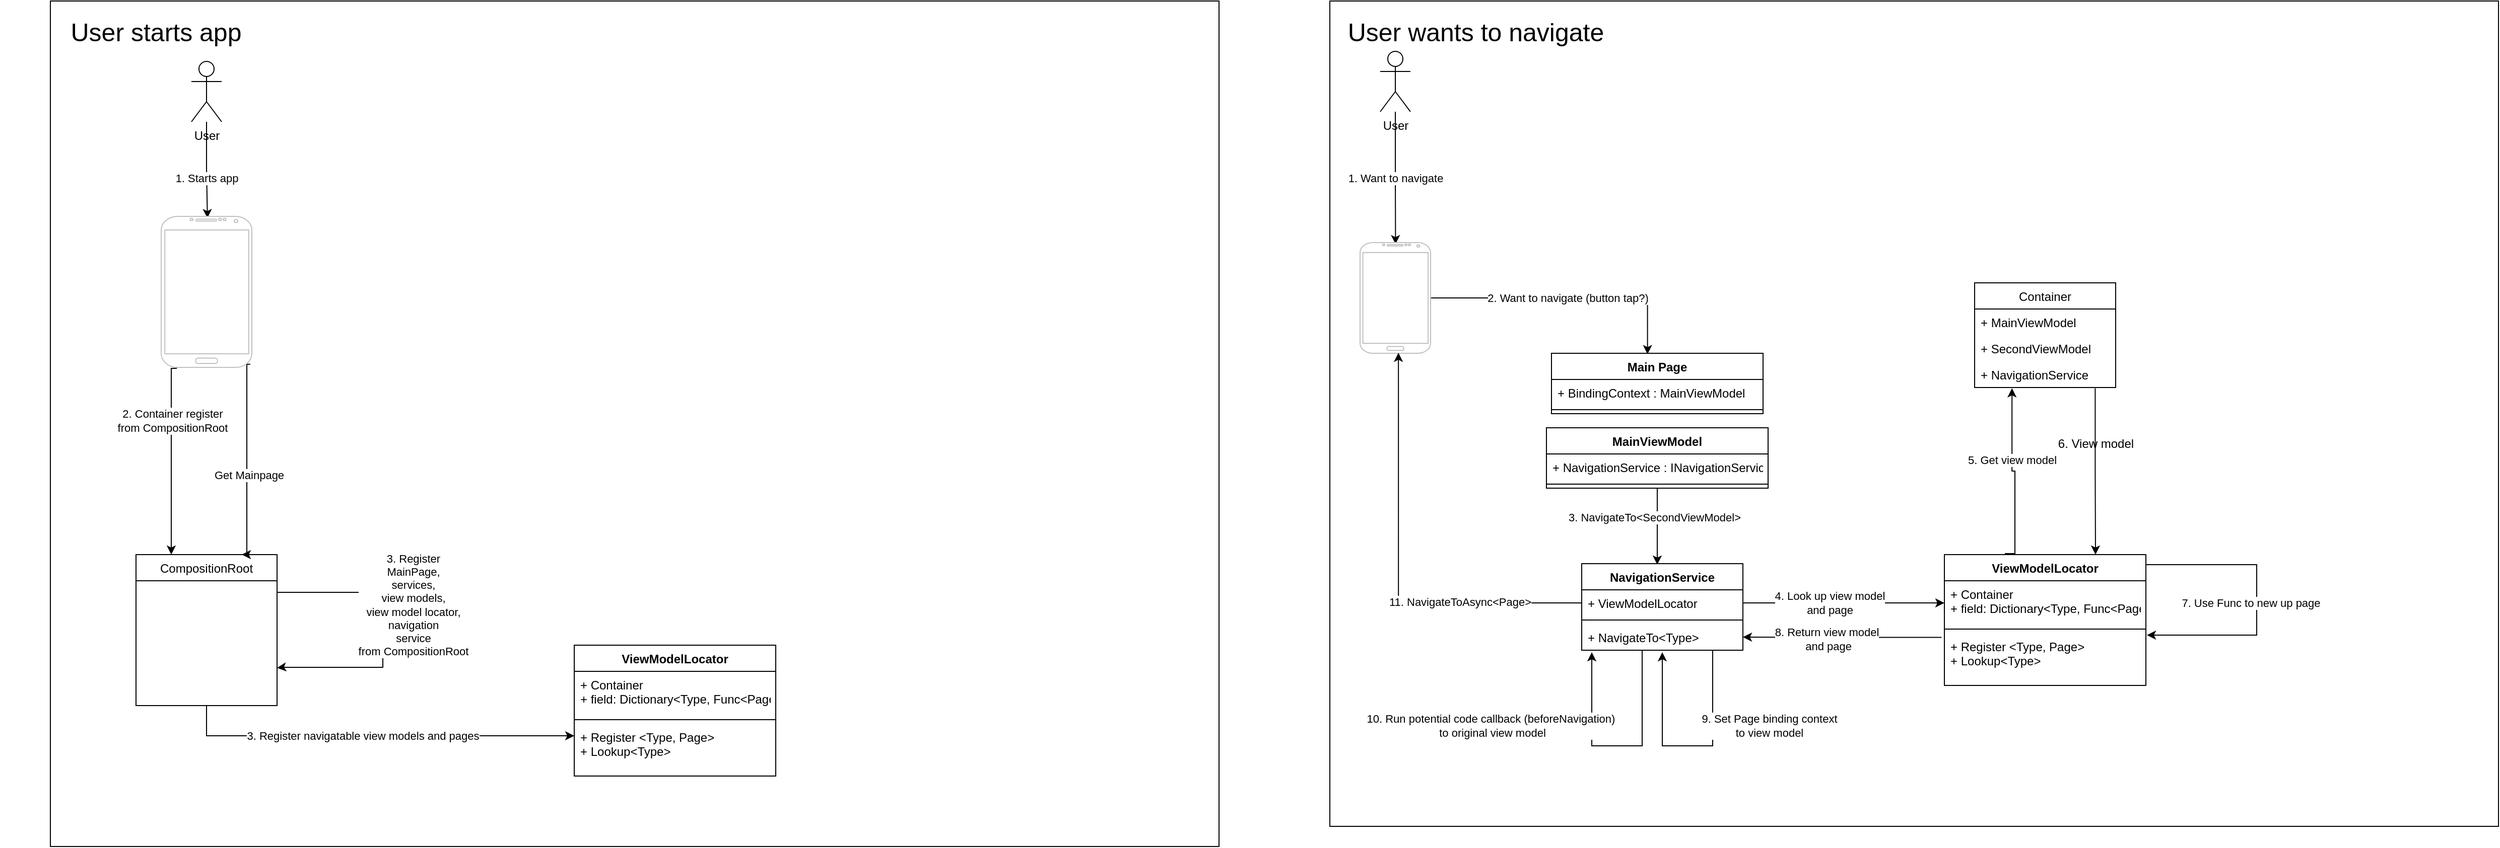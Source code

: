 <mxfile>
    <diagram id="RKfJ7IkMpNJa20s9aOot" name="Page-1">
        <mxGraphModel dx="2706" dy="2415" grid="1" gridSize="10" guides="1" tooltips="1" connect="1" arrows="1" fold="1" page="1" pageScale="1" pageWidth="1169" pageHeight="827" math="0" shadow="0">
            <root>
                <mxCell id="0"/>
                <mxCell id="1" parent="0"/>
                <mxCell id="70" value="" style="html=1;" vertex="1" parent="1">
                    <mxGeometry x="2510" y="-790" width="1160" height="820" as="geometry"/>
                </mxCell>
                <mxCell id="7" value="1. Want to navigate" style="edgeStyle=orthogonalEdgeStyle;rounded=0;orthogonalLoop=1;jettySize=auto;html=1;entryX=0.503;entryY=0.014;entryDx=0;entryDy=0;entryPerimeter=0;" edge="1" parent="1" source="2" target="6">
                    <mxGeometry relative="1" as="geometry"/>
                </mxCell>
                <mxCell id="2" value="User&lt;br&gt;" style="shape=umlActor;verticalLabelPosition=bottom;verticalAlign=top;html=1;" vertex="1" parent="1">
                    <mxGeometry x="2560" y="-740" width="30" height="60" as="geometry"/>
                </mxCell>
                <mxCell id="21" value="2. Want to navigate (button tap?)" style="edgeStyle=orthogonalEdgeStyle;rounded=0;orthogonalLoop=1;jettySize=auto;html=1;entryX=0.454;entryY=0.014;entryDx=0;entryDy=0;entryPerimeter=0;" edge="1" parent="1" source="6" target="10">
                    <mxGeometry relative="1" as="geometry"/>
                </mxCell>
                <mxCell id="6" value="" style="verticalLabelPosition=bottom;verticalAlign=top;html=1;shadow=0;dashed=0;strokeWidth=1;shape=mxgraph.android.phone2;strokeColor=#c0c0c0;" vertex="1" parent="1">
                    <mxGeometry x="2540" y="-550" width="70" height="110" as="geometry"/>
                </mxCell>
                <mxCell id="10" value="Main Page" style="swimlane;fontStyle=1;align=center;verticalAlign=top;childLayout=stackLayout;horizontal=1;startSize=26;horizontalStack=0;resizeParent=1;resizeParentMax=0;resizeLast=0;collapsible=1;marginBottom=0;" vertex="1" parent="1">
                    <mxGeometry x="2730" y="-440" width="210" height="60" as="geometry"/>
                </mxCell>
                <mxCell id="11" value="+ BindingContext : MainViewModel" style="text;strokeColor=none;fillColor=none;align=left;verticalAlign=top;spacingLeft=4;spacingRight=4;overflow=hidden;rotatable=0;points=[[0,0.5],[1,0.5]];portConstraint=eastwest;" vertex="1" parent="10">
                    <mxGeometry y="26" width="210" height="26" as="geometry"/>
                </mxCell>
                <mxCell id="12" value="" style="line;strokeWidth=1;fillColor=none;align=left;verticalAlign=middle;spacingTop=-1;spacingLeft=3;spacingRight=3;rotatable=0;labelPosition=right;points=[];portConstraint=eastwest;" vertex="1" parent="10">
                    <mxGeometry y="52" width="210" height="8" as="geometry"/>
                </mxCell>
                <mxCell id="23" style="edgeStyle=orthogonalEdgeStyle;rounded=0;orthogonalLoop=1;jettySize=auto;html=1;entryX=0.5;entryY=0;entryDx=0;entryDy=0;" edge="1" parent="1" source="15">
                    <mxGeometry relative="1" as="geometry">
                        <mxPoint x="2835" y="-230" as="targetPoint"/>
                    </mxGeometry>
                </mxCell>
                <mxCell id="24" value="3. NavigateTo&amp;lt;SecondViewModel&amp;gt;" style="edgeLabel;html=1;align=center;verticalAlign=middle;resizable=0;points=[];" vertex="1" connectable="0" parent="23">
                    <mxGeometry x="-0.258" y="-3" relative="1" as="geometry">
                        <mxPoint as="offset"/>
                    </mxGeometry>
                </mxCell>
                <mxCell id="15" value="MainViewModel" style="swimlane;fontStyle=1;align=center;verticalAlign=top;childLayout=stackLayout;horizontal=1;startSize=26;horizontalStack=0;resizeParent=1;resizeParentMax=0;resizeLast=0;collapsible=1;marginBottom=0;" vertex="1" parent="1">
                    <mxGeometry x="2725" y="-366" width="220" height="60" as="geometry"/>
                </mxCell>
                <mxCell id="16" value="+ NavigationService : INavigationService" style="text;strokeColor=none;fillColor=none;align=left;verticalAlign=top;spacingLeft=4;spacingRight=4;overflow=hidden;rotatable=0;points=[[0,0.5],[1,0.5]];portConstraint=eastwest;" vertex="1" parent="15">
                    <mxGeometry y="26" width="220" height="26" as="geometry"/>
                </mxCell>
                <mxCell id="17" value="" style="line;strokeWidth=1;fillColor=none;align=left;verticalAlign=middle;spacingTop=-1;spacingLeft=3;spacingRight=3;rotatable=0;labelPosition=right;points=[];portConstraint=eastwest;" vertex="1" parent="15">
                    <mxGeometry y="52" width="220" height="8" as="geometry"/>
                </mxCell>
                <mxCell id="52" style="edgeStyle=orthogonalEdgeStyle;rounded=0;orthogonalLoop=1;jettySize=auto;html=1;entryX=0.265;entryY=1.029;entryDx=0;entryDy=0;entryPerimeter=0;" edge="1" parent="1" target="46">
                    <mxGeometry relative="1" as="geometry">
                        <mxPoint x="3180" y="-241" as="sourcePoint"/>
                        <Array as="points">
                            <mxPoint x="3190" y="-323"/>
                            <mxPoint x="3187" y="-323"/>
                        </Array>
                    </mxGeometry>
                </mxCell>
                <mxCell id="53" value="5. Get view model" style="edgeLabel;html=1;align=center;verticalAlign=middle;resizable=0;points=[];" vertex="1" connectable="0" parent="52">
                    <mxGeometry x="0.2" relative="1" as="geometry">
                        <mxPoint as="offset"/>
                    </mxGeometry>
                </mxCell>
                <mxCell id="29" value="ViewModelLocator" style="swimlane;fontStyle=1;align=center;verticalAlign=top;childLayout=stackLayout;horizontal=1;startSize=26;horizontalStack=0;resizeParent=1;resizeParentMax=0;resizeLast=0;collapsible=1;marginBottom=0;" vertex="1" parent="1">
                    <mxGeometry x="3120" y="-240" width="200" height="130" as="geometry"/>
                </mxCell>
                <mxCell id="57" style="edgeStyle=orthogonalEdgeStyle;rounded=0;orthogonalLoop=1;jettySize=auto;html=1;exitX=1;exitY=0.5;exitDx=0;exitDy=0;" edge="1" parent="29" source="30">
                    <mxGeometry relative="1" as="geometry">
                        <mxPoint x="201" y="80" as="targetPoint"/>
                        <Array as="points">
                            <mxPoint x="200" y="10"/>
                            <mxPoint x="310" y="10"/>
                            <mxPoint x="310" y="80"/>
                        </Array>
                    </mxGeometry>
                </mxCell>
                <mxCell id="59" value="7. Use Func to new up page" style="edgeLabel;html=1;align=center;verticalAlign=middle;resizable=0;points=[];" vertex="1" connectable="0" parent="57">
                    <mxGeometry x="-0.662" y="-2" relative="1" as="geometry">
                        <mxPoint x="86" y="36" as="offset"/>
                    </mxGeometry>
                </mxCell>
                <mxCell id="30" value="+ Container&#10;+ field: Dictionary&lt;Type, Func&lt;Page&gt;&gt;" style="text;strokeColor=none;fillColor=none;align=left;verticalAlign=top;spacingLeft=4;spacingRight=4;overflow=hidden;rotatable=0;points=[[0,0.5],[1,0.5]];portConstraint=eastwest;" vertex="1" parent="29">
                    <mxGeometry y="26" width="200" height="44" as="geometry"/>
                </mxCell>
                <mxCell id="31" value="" style="line;strokeWidth=1;fillColor=none;align=left;verticalAlign=middle;spacingTop=-1;spacingLeft=3;spacingRight=3;rotatable=0;labelPosition=right;points=[];portConstraint=eastwest;" vertex="1" parent="29">
                    <mxGeometry y="70" width="200" height="8" as="geometry"/>
                </mxCell>
                <mxCell id="32" value="+ Register &lt;Type, Page&gt;&#10;+ Lookup&lt;Type&gt;" style="text;strokeColor=none;fillColor=none;align=left;verticalAlign=top;spacingLeft=4;spacingRight=4;overflow=hidden;rotatable=0;points=[[0,0.5],[1,0.5]];portConstraint=eastwest;" vertex="1" parent="29">
                    <mxGeometry y="78" width="200" height="52" as="geometry"/>
                </mxCell>
                <mxCell id="34" value="NavigationService" style="swimlane;fontStyle=1;align=center;verticalAlign=top;childLayout=stackLayout;horizontal=1;startSize=26;horizontalStack=0;resizeParent=1;resizeParentMax=0;resizeLast=0;collapsible=1;marginBottom=0;" vertex="1" parent="1">
                    <mxGeometry x="2760" y="-231" width="160" height="86" as="geometry"/>
                </mxCell>
                <mxCell id="35" value="+ ViewModelLocator" style="text;strokeColor=none;fillColor=none;align=left;verticalAlign=top;spacingLeft=4;spacingRight=4;overflow=hidden;rotatable=0;points=[[0,0.5],[1,0.5]];portConstraint=eastwest;" vertex="1" parent="34">
                    <mxGeometry y="26" width="160" height="26" as="geometry"/>
                </mxCell>
                <mxCell id="36" value="" style="line;strokeWidth=1;fillColor=none;align=left;verticalAlign=middle;spacingTop=-1;spacingLeft=3;spacingRight=3;rotatable=0;labelPosition=right;points=[];portConstraint=eastwest;" vertex="1" parent="34">
                    <mxGeometry y="52" width="160" height="8" as="geometry"/>
                </mxCell>
                <mxCell id="37" value="+ NavigateTo&lt;Type&gt;" style="text;strokeColor=none;fillColor=none;align=left;verticalAlign=top;spacingLeft=4;spacingRight=4;overflow=hidden;rotatable=0;points=[[0,0.5],[1,0.5]];portConstraint=eastwest;" vertex="1" parent="34">
                    <mxGeometry y="60" width="160" height="26" as="geometry"/>
                </mxCell>
                <mxCell id="64" style="edgeStyle=orthogonalEdgeStyle;rounded=0;orthogonalLoop=1;jettySize=auto;html=1;" edge="1" parent="34" source="34">
                    <mxGeometry relative="1" as="geometry">
                        <mxPoint x="80" y="88" as="targetPoint"/>
                        <Array as="points">
                            <mxPoint x="130" y="181"/>
                            <mxPoint x="80" y="181"/>
                            <mxPoint x="80" y="88"/>
                        </Array>
                    </mxGeometry>
                </mxCell>
                <mxCell id="65" value="9. Set Page binding context&lt;br&gt;to view model" style="edgeLabel;html=1;align=center;verticalAlign=middle;resizable=0;points=[];" vertex="1" connectable="0" parent="64">
                    <mxGeometry x="0.069" relative="1" as="geometry">
                        <mxPoint x="88" y="-20" as="offset"/>
                    </mxGeometry>
                </mxCell>
                <mxCell id="41" style="edgeStyle=orthogonalEdgeStyle;rounded=0;orthogonalLoop=1;jettySize=auto;html=1;entryX=0;entryY=0.5;entryDx=0;entryDy=0;" edge="1" parent="1" source="35" target="30">
                    <mxGeometry relative="1" as="geometry"/>
                </mxCell>
                <mxCell id="42" value="4. Look up view model&lt;br&gt;and page" style="edgeLabel;html=1;align=center;verticalAlign=middle;resizable=0;points=[];" vertex="1" connectable="0" parent="41">
                    <mxGeometry x="-0.238" relative="1" as="geometry">
                        <mxPoint x="10" as="offset"/>
                    </mxGeometry>
                </mxCell>
                <mxCell id="51" style="edgeStyle=orthogonalEdgeStyle;rounded=0;orthogonalLoop=1;jettySize=auto;html=1;entryX=0.75;entryY=0;entryDx=0;entryDy=0;exitX=0.855;exitY=1.029;exitDx=0;exitDy=0;exitPerimeter=0;" edge="1" parent="1" source="46" target="29">
                    <mxGeometry relative="1" as="geometry"/>
                </mxCell>
                <mxCell id="43" value="Container" style="swimlane;fontStyle=0;childLayout=stackLayout;horizontal=1;startSize=26;fillColor=none;horizontalStack=0;resizeParent=1;resizeParentMax=0;resizeLast=0;collapsible=1;marginBottom=0;" vertex="1" parent="1">
                    <mxGeometry x="3150" y="-510" width="140" height="104" as="geometry"/>
                </mxCell>
                <mxCell id="44" value="+ MainViewModel" style="text;strokeColor=none;fillColor=none;align=left;verticalAlign=top;spacingLeft=4;spacingRight=4;overflow=hidden;rotatable=0;points=[[0,0.5],[1,0.5]];portConstraint=eastwest;" vertex="1" parent="43">
                    <mxGeometry y="26" width="140" height="26" as="geometry"/>
                </mxCell>
                <mxCell id="45" value="+ SecondViewModel" style="text;strokeColor=none;fillColor=none;align=left;verticalAlign=top;spacingLeft=4;spacingRight=4;overflow=hidden;rotatable=0;points=[[0,0.5],[1,0.5]];portConstraint=eastwest;" vertex="1" parent="43">
                    <mxGeometry y="52" width="140" height="26" as="geometry"/>
                </mxCell>
                <mxCell id="46" value="+ NavigationService" style="text;strokeColor=none;fillColor=none;align=left;verticalAlign=top;spacingLeft=4;spacingRight=4;overflow=hidden;rotatable=0;points=[[0,0.5],[1,0.5]];portConstraint=eastwest;" vertex="1" parent="43">
                    <mxGeometry y="78" width="140" height="26" as="geometry"/>
                </mxCell>
                <mxCell id="54" value="6. View model" style="text;html=1;align=center;verticalAlign=middle;resizable=0;points=[];autosize=1;strokeColor=none;" vertex="1" parent="1">
                    <mxGeometry x="3225" y="-360" width="90" height="20" as="geometry"/>
                </mxCell>
                <mxCell id="62" style="edgeStyle=orthogonalEdgeStyle;rounded=0;orthogonalLoop=1;jettySize=auto;html=1;entryX=1;entryY=0.5;entryDx=0;entryDy=0;exitX=-0.014;exitY=0.082;exitDx=0;exitDy=0;exitPerimeter=0;" edge="1" parent="1" source="32" target="37">
                    <mxGeometry relative="1" as="geometry"/>
                </mxCell>
                <mxCell id="63" value="8. Return view model&lt;br&gt;&amp;nbsp;and page" style="edgeLabel;html=1;align=center;verticalAlign=middle;resizable=0;points=[];" vertex="1" connectable="0" parent="62">
                    <mxGeometry x="0.161" y="2" relative="1" as="geometry">
                        <mxPoint as="offset"/>
                    </mxGeometry>
                </mxCell>
                <mxCell id="66" style="edgeStyle=orthogonalEdgeStyle;rounded=0;orthogonalLoop=1;jettySize=auto;html=1;" edge="1" parent="1">
                    <mxGeometry relative="1" as="geometry">
                        <mxPoint x="2770" y="-143" as="targetPoint"/>
                        <mxPoint x="2820" y="-145" as="sourcePoint"/>
                        <Array as="points">
                            <mxPoint x="2820" y="-50"/>
                            <mxPoint x="2770" y="-50"/>
                            <mxPoint x="2770" y="-143"/>
                        </Array>
                    </mxGeometry>
                </mxCell>
                <mxCell id="67" value="10. Run potential code callback (beforeNavigation)&amp;nbsp;&lt;br&gt;to original view model" style="edgeLabel;html=1;align=center;verticalAlign=middle;resizable=0;points=[];" vertex="1" connectable="0" parent="66">
                    <mxGeometry x="0.069" relative="1" as="geometry">
                        <mxPoint x="-117" y="-20" as="offset"/>
                    </mxGeometry>
                </mxCell>
                <mxCell id="68" style="edgeStyle=orthogonalEdgeStyle;rounded=0;orthogonalLoop=1;jettySize=auto;html=1;entryX=0.544;entryY=0.995;entryDx=0;entryDy=0;entryPerimeter=0;" edge="1" parent="1" source="35" target="6">
                    <mxGeometry relative="1" as="geometry"/>
                </mxCell>
                <mxCell id="69" value="11. NavigateToAsync&amp;lt;Page&amp;gt;" style="edgeLabel;html=1;align=center;verticalAlign=middle;resizable=0;points=[];" vertex="1" connectable="0" parent="68">
                    <mxGeometry x="-0.438" y="-1" relative="1" as="geometry">
                        <mxPoint as="offset"/>
                    </mxGeometry>
                </mxCell>
                <mxCell id="71" value="" style="html=1;" vertex="1" parent="1">
                    <mxGeometry x="1240" y="-790" width="1160" height="840" as="geometry"/>
                </mxCell>
                <mxCell id="72" value="&lt;font style=&quot;font-size: 25px&quot;&gt;User wants to navigate&lt;/font&gt;" style="text;html=1;strokeColor=none;fillColor=none;align=center;verticalAlign=middle;whiteSpace=wrap;rounded=0;" vertex="1" parent="1">
                    <mxGeometry x="2500" y="-770" width="310" height="20" as="geometry"/>
                </mxCell>
                <mxCell id="73" value="&lt;font style=&quot;font-size: 25px&quot;&gt;User starts app&lt;/font&gt;" style="text;html=1;strokeColor=none;fillColor=none;align=center;verticalAlign=middle;whiteSpace=wrap;rounded=0;" vertex="1" parent="1">
                    <mxGeometry x="1190" y="-770" width="310" height="20" as="geometry"/>
                </mxCell>
                <mxCell id="78" style="edgeStyle=orthogonalEdgeStyle;rounded=0;orthogonalLoop=1;jettySize=auto;html=1;entryX=0.51;entryY=0.011;entryDx=0;entryDy=0;entryPerimeter=0;" edge="1" parent="1" source="74" target="76">
                    <mxGeometry relative="1" as="geometry"/>
                </mxCell>
                <mxCell id="79" value="1. Starts app" style="edgeLabel;html=1;align=center;verticalAlign=middle;resizable=0;points=[];" vertex="1" connectable="0" parent="78">
                    <mxGeometry x="0.177" y="-1" relative="1" as="geometry">
                        <mxPoint as="offset"/>
                    </mxGeometry>
                </mxCell>
                <mxCell id="74" value="User&lt;br&gt;" style="shape=umlActor;verticalLabelPosition=bottom;verticalAlign=top;html=1;" vertex="1" parent="1">
                    <mxGeometry x="1380" y="-730" width="30" height="60" as="geometry"/>
                </mxCell>
                <mxCell id="84" style="edgeStyle=orthogonalEdgeStyle;rounded=0;orthogonalLoop=1;jettySize=auto;html=1;entryX=0.25;entryY=0;entryDx=0;entryDy=0;" edge="1" parent="1" target="80">
                    <mxGeometry relative="1" as="geometry">
                        <mxPoint x="1365" y="-430" as="sourcePoint"/>
                        <Array as="points">
                            <mxPoint x="1365" y="-425"/>
                        </Array>
                    </mxGeometry>
                </mxCell>
                <mxCell id="88" value="2. Container register &lt;br&gt;from CompositionRoot" style="edgeLabel;html=1;align=center;verticalAlign=middle;resizable=0;points=[];" vertex="1" connectable="0" parent="84">
                    <mxGeometry x="-0.367" y="1" relative="1" as="geometry">
                        <mxPoint as="offset"/>
                    </mxGeometry>
                </mxCell>
                <mxCell id="89" style="edgeStyle=orthogonalEdgeStyle;rounded=0;orthogonalLoop=1;jettySize=auto;html=1;entryX=0.75;entryY=0;entryDx=0;entryDy=0;exitX=0.982;exitY=0.979;exitDx=0;exitDy=0;exitPerimeter=0;" edge="1" parent="1" source="76" target="80">
                    <mxGeometry relative="1" as="geometry">
                        <Array as="points">
                            <mxPoint x="1435" y="-429"/>
                        </Array>
                    </mxGeometry>
                </mxCell>
                <mxCell id="90" value="Get Mainpage" style="edgeLabel;html=1;align=center;verticalAlign=middle;resizable=0;points=[];" vertex="1" connectable="0" parent="89">
                    <mxGeometry x="0.142" y="2" relative="1" as="geometry">
                        <mxPoint as="offset"/>
                    </mxGeometry>
                </mxCell>
                <mxCell id="76" value="" style="verticalLabelPosition=bottom;verticalAlign=top;html=1;shadow=0;dashed=0;strokeWidth=1;shape=mxgraph.android.phone2;strokeColor=#c0c0c0;" vertex="1" parent="1">
                    <mxGeometry x="1350" y="-576" width="90" height="150" as="geometry"/>
                </mxCell>
                <mxCell id="97" style="edgeStyle=orthogonalEdgeStyle;rounded=0;orthogonalLoop=1;jettySize=auto;html=1;entryX=0;entryY=0.231;entryDx=0;entryDy=0;entryPerimeter=0;" edge="1" parent="1" source="80" target="96">
                    <mxGeometry relative="1" as="geometry"/>
                </mxCell>
                <mxCell id="98" value="3. Register navigatable view models and pages" style="edgeLabel;html=1;align=center;verticalAlign=middle;resizable=0;points=[];" vertex="1" connectable="0" parent="97">
                    <mxGeometry x="-0.318" y="2" relative="1" as="geometry">
                        <mxPoint x="50" y="2" as="offset"/>
                    </mxGeometry>
                </mxCell>
                <mxCell id="80" value="CompositionRoot" style="swimlane;fontStyle=0;childLayout=stackLayout;horizontal=1;startSize=26;fillColor=none;horizontalStack=0;resizeParent=1;resizeParentMax=0;resizeLast=0;collapsible=1;marginBottom=0;" vertex="1" parent="1">
                    <mxGeometry x="1325" y="-240" width="140" height="150" as="geometry"/>
                </mxCell>
                <mxCell id="85" style="edgeStyle=orthogonalEdgeStyle;rounded=0;orthogonalLoop=1;jettySize=auto;html=1;entryX=1;entryY=0.75;entryDx=0;entryDy=0;exitX=1;exitY=0.25;exitDx=0;exitDy=0;" edge="1" parent="1" source="80" target="80">
                    <mxGeometry relative="1" as="geometry">
                        <Array as="points">
                            <mxPoint x="1570" y="-202"/>
                            <mxPoint x="1570" y="-128"/>
                            <mxPoint x="1470" y="-128"/>
                        </Array>
                    </mxGeometry>
                </mxCell>
                <mxCell id="87" value="3. Register &lt;br&gt;MainPage,&lt;br&gt;services,&lt;br&gt;view models, &lt;br&gt;view model locator, &lt;br&gt;navigation &lt;br&gt;service &lt;br&gt;from CompositionRoot" style="edgeLabel;html=1;align=center;verticalAlign=middle;resizable=0;points=[];" vertex="1" connectable="0" parent="85">
                    <mxGeometry x="-0.129" y="2" relative="1" as="geometry">
                        <mxPoint x="28" y="-7" as="offset"/>
                    </mxGeometry>
                </mxCell>
                <mxCell id="91" value="ViewModelLocator" style="swimlane;fontStyle=1;align=center;verticalAlign=top;childLayout=stackLayout;horizontal=1;startSize=26;horizontalStack=0;resizeParent=1;resizeParentMax=0;resizeLast=0;collapsible=1;marginBottom=0;" vertex="1" parent="1">
                    <mxGeometry x="1760" y="-150" width="200" height="130" as="geometry"/>
                </mxCell>
                <mxCell id="94" value="+ Container&#10;+ field: Dictionary&lt;Type, Func&lt;Page&gt;&gt;" style="text;strokeColor=none;fillColor=none;align=left;verticalAlign=top;spacingLeft=4;spacingRight=4;overflow=hidden;rotatable=0;points=[[0,0.5],[1,0.5]];portConstraint=eastwest;" vertex="1" parent="91">
                    <mxGeometry y="26" width="200" height="44" as="geometry"/>
                </mxCell>
                <mxCell id="95" value="" style="line;strokeWidth=1;fillColor=none;align=left;verticalAlign=middle;spacingTop=-1;spacingLeft=3;spacingRight=3;rotatable=0;labelPosition=right;points=[];portConstraint=eastwest;" vertex="1" parent="91">
                    <mxGeometry y="70" width="200" height="8" as="geometry"/>
                </mxCell>
                <mxCell id="96" value="+ Register &lt;Type, Page&gt;&#10;+ Lookup&lt;Type&gt;" style="text;strokeColor=none;fillColor=none;align=left;verticalAlign=top;spacingLeft=4;spacingRight=4;overflow=hidden;rotatable=0;points=[[0,0.5],[1,0.5]];portConstraint=eastwest;" vertex="1" parent="91">
                    <mxGeometry y="78" width="200" height="52" as="geometry"/>
                </mxCell>
            </root>
        </mxGraphModel>
    </diagram>
</mxfile>